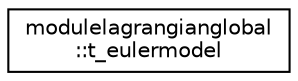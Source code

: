 digraph "Graphical Class Hierarchy"
{
 // LATEX_PDF_SIZE
  edge [fontname="Helvetica",fontsize="10",labelfontname="Helvetica",labelfontsize="10"];
  node [fontname="Helvetica",fontsize="10",shape=record];
  rankdir="LR";
  Node0 [label="modulelagrangianglobal\l::t_eulermodel",height=0.2,width=0.4,color="black", fillcolor="white", style="filled",URL="$structmodulelagrangianglobal_1_1t__eulermodel.html",tooltip=" "];
}
